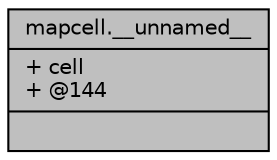 digraph "mapcell.__unnamed__"
{
 // INTERACTIVE_SVG=YES
  bgcolor="transparent";
  edge [fontname="Helvetica",fontsize="10",labelfontname="Helvetica",labelfontsize="10"];
  node [fontname="Helvetica",fontsize="10",shape=record];
  Node274 [label="{mapcell.__unnamed__\n|+ cell\l+ @144\l|}",height=0.2,width=0.4,color="black", fillcolor="grey75", style="filled", fontcolor="black"];
}
